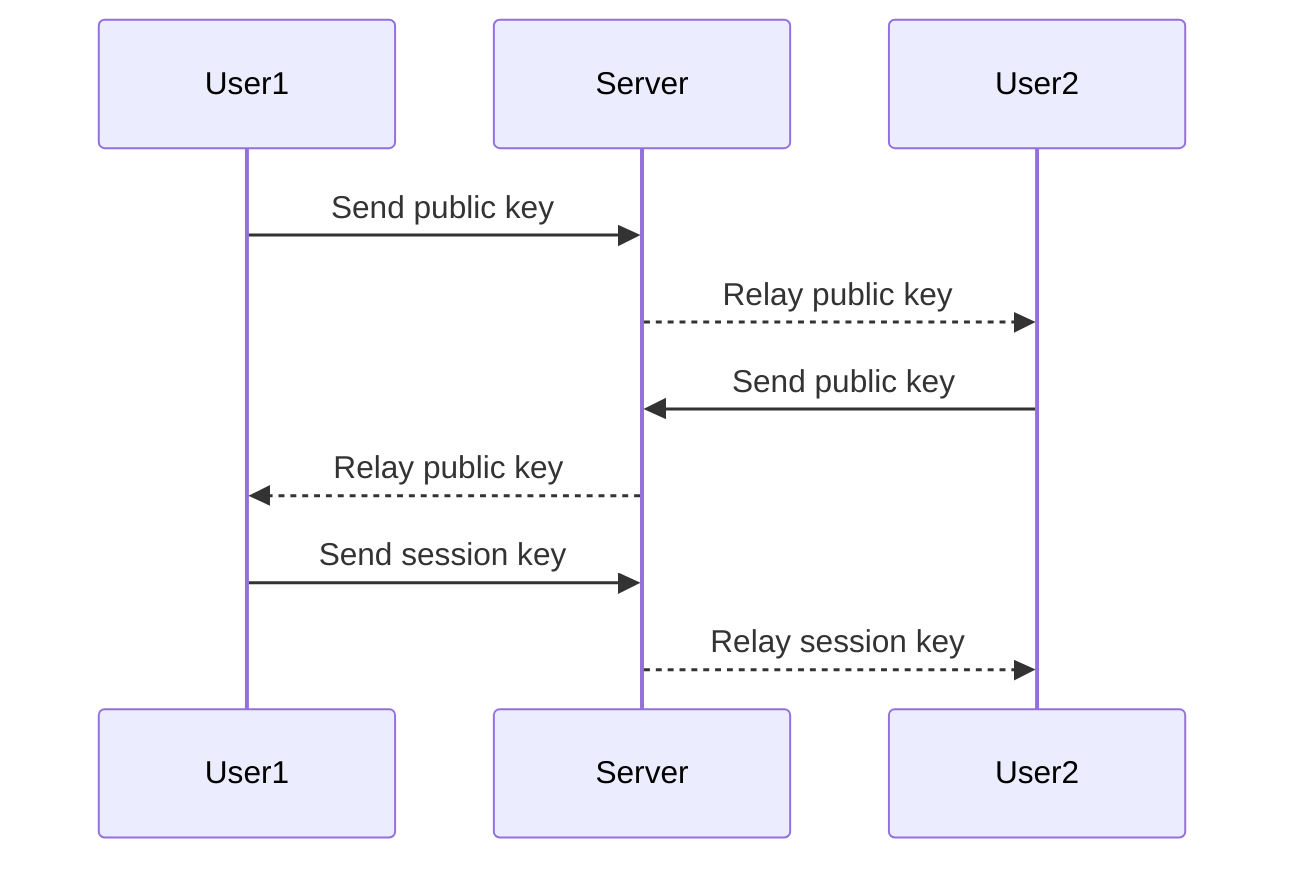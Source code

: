 sequenceDiagram
    User1->>Server: Send public key
    Server-->>User2: Relay public key
    User2->>Server: Send public key
    Server-->>User1: Relay public key
    User1->>Server: Send session key
    Server-->>User2: Relay session key